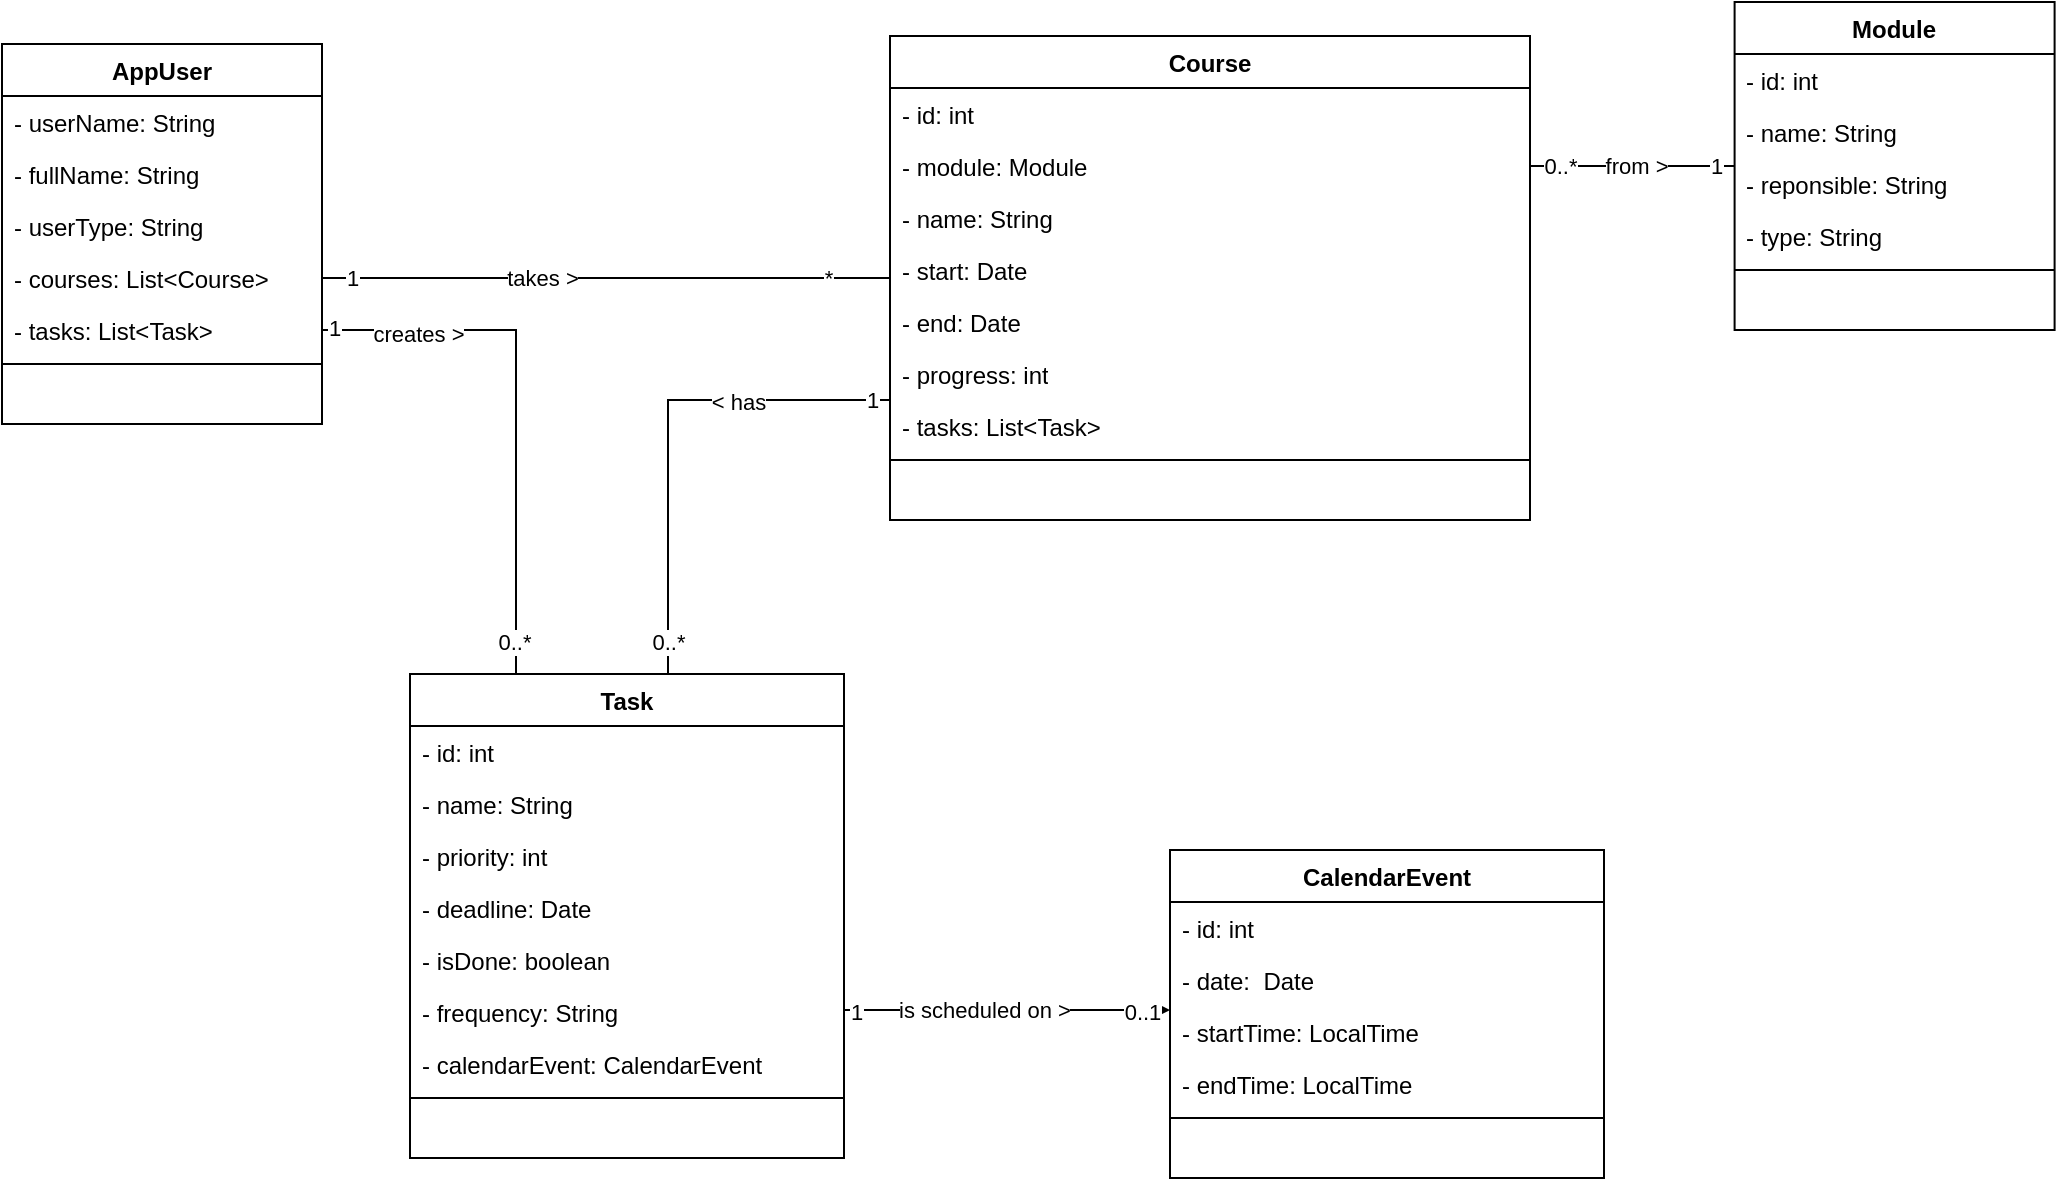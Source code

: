 <mxfile version="22.1.16" type="device">
  <diagram name="Seite-1" id="4CR4_BlamLjtzrkXVW8l">
    <mxGraphModel dx="1302" dy="758" grid="1" gridSize="1" guides="1" tooltips="1" connect="1" arrows="1" fold="1" page="1" pageScale="1" pageWidth="1169" pageHeight="827" math="0" shadow="0">
      <root>
        <mxCell id="0" />
        <mxCell id="1" parent="0" />
        <mxCell id="HmCJ0Fh-7JSKaHsuNR9Q-17" style="edgeStyle=orthogonalEdgeStyle;rounded=0;orthogonalLoop=1;jettySize=auto;html=1;exitX=1;exitY=0.5;exitDx=0;exitDy=0;endArrow=none;endFill=0;" parent="1" source="HmCJ0Fh-7JSKaHsuNR9Q-41" target="HmCJ0Fh-7JSKaHsuNR9Q-44" edge="1">
          <mxGeometry relative="1" as="geometry">
            <mxPoint x="381" y="48" as="sourcePoint" />
            <mxPoint x="416" y="262" as="targetPoint" />
          </mxGeometry>
        </mxCell>
        <mxCell id="HmCJ0Fh-7JSKaHsuNR9Q-18" value="takes &amp;gt;" style="edgeLabel;html=1;align=center;verticalAlign=middle;resizable=0;points=[];" parent="HmCJ0Fh-7JSKaHsuNR9Q-17" vertex="1" connectable="0">
          <mxGeometry x="-0.226" y="2" relative="1" as="geometry">
            <mxPoint y="2" as="offset" />
          </mxGeometry>
        </mxCell>
        <mxCell id="HmCJ0Fh-7JSKaHsuNR9Q-22" value="*" style="edgeLabel;html=1;align=center;verticalAlign=middle;resizable=0;points=[];" parent="HmCJ0Fh-7JSKaHsuNR9Q-17" vertex="1" connectable="0">
          <mxGeometry x="0.73" relative="1" as="geometry">
            <mxPoint x="7" as="offset" />
          </mxGeometry>
        </mxCell>
        <mxCell id="HmCJ0Fh-7JSKaHsuNR9Q-71" value="1" style="edgeLabel;html=1;align=center;verticalAlign=middle;resizable=0;points=[];" parent="HmCJ0Fh-7JSKaHsuNR9Q-17" vertex="1" connectable="0">
          <mxGeometry x="-0.897" relative="1" as="geometry">
            <mxPoint as="offset" />
          </mxGeometry>
        </mxCell>
        <mxCell id="HmCJ0Fh-7JSKaHsuNR9Q-33" value="AppUser" style="swimlane;fontStyle=1;align=center;verticalAlign=top;childLayout=stackLayout;horizontal=1;startSize=26;horizontalStack=0;resizeParent=1;resizeParentMax=0;resizeLast=0;collapsible=1;marginBottom=0;whiteSpace=wrap;html=1;" parent="1" vertex="1">
          <mxGeometry x="28" y="84" width="160" height="190" as="geometry" />
        </mxCell>
        <mxCell id="HmCJ0Fh-7JSKaHsuNR9Q-34" value="- userName: String" style="text;strokeColor=none;fillColor=none;align=left;verticalAlign=top;spacingLeft=4;spacingRight=4;overflow=hidden;rotatable=0;points=[[0,0.5],[1,0.5]];portConstraint=eastwest;whiteSpace=wrap;html=1;" parent="HmCJ0Fh-7JSKaHsuNR9Q-33" vertex="1">
          <mxGeometry y="26" width="160" height="26" as="geometry" />
        </mxCell>
        <mxCell id="HmCJ0Fh-7JSKaHsuNR9Q-43" value="- fullName: String" style="text;strokeColor=none;fillColor=none;align=left;verticalAlign=top;spacingLeft=4;spacingRight=4;overflow=hidden;rotatable=0;points=[[0,0.5],[1,0.5]];portConstraint=eastwest;whiteSpace=wrap;html=1;" parent="HmCJ0Fh-7JSKaHsuNR9Q-33" vertex="1">
          <mxGeometry y="52" width="160" height="26" as="geometry" />
        </mxCell>
        <mxCell id="HmCJ0Fh-7JSKaHsuNR9Q-42" value="- userType: String" style="text;strokeColor=none;fillColor=none;align=left;verticalAlign=top;spacingLeft=4;spacingRight=4;overflow=hidden;rotatable=0;points=[[0,0.5],[1,0.5]];portConstraint=eastwest;whiteSpace=wrap;html=1;" parent="HmCJ0Fh-7JSKaHsuNR9Q-33" vertex="1">
          <mxGeometry y="78" width="160" height="26" as="geometry" />
        </mxCell>
        <mxCell id="HmCJ0Fh-7JSKaHsuNR9Q-41" value="- courses: List&amp;lt;Course&amp;gt;" style="text;strokeColor=none;fillColor=none;align=left;verticalAlign=top;spacingLeft=4;spacingRight=4;overflow=hidden;rotatable=0;points=[[0,0.5],[1,0.5]];portConstraint=eastwest;whiteSpace=wrap;html=1;" parent="HmCJ0Fh-7JSKaHsuNR9Q-33" vertex="1">
          <mxGeometry y="104" width="160" height="26" as="geometry" />
        </mxCell>
        <mxCell id="HmCJ0Fh-7JSKaHsuNR9Q-53" value="- tasks: List&amp;lt;Task&amp;gt;&amp;nbsp;" style="text;strokeColor=none;fillColor=none;align=left;verticalAlign=top;spacingLeft=4;spacingRight=4;overflow=hidden;rotatable=0;points=[[0,0.5],[1,0.5]];portConstraint=eastwest;whiteSpace=wrap;html=1;" parent="HmCJ0Fh-7JSKaHsuNR9Q-33" vertex="1">
          <mxGeometry y="130" width="160" height="26" as="geometry" />
        </mxCell>
        <mxCell id="HmCJ0Fh-7JSKaHsuNR9Q-35" value="" style="line;strokeWidth=1;fillColor=none;align=left;verticalAlign=middle;spacingTop=-1;spacingLeft=3;spacingRight=3;rotatable=0;labelPosition=right;points=[];portConstraint=eastwest;strokeColor=inherit;" parent="HmCJ0Fh-7JSKaHsuNR9Q-33" vertex="1">
          <mxGeometry y="156" width="160" height="8" as="geometry" />
        </mxCell>
        <mxCell id="HmCJ0Fh-7JSKaHsuNR9Q-36" value="&amp;nbsp;" style="text;strokeColor=none;fillColor=none;align=left;verticalAlign=top;spacingLeft=4;spacingRight=4;overflow=hidden;rotatable=0;points=[[0,0.5],[1,0.5]];portConstraint=eastwest;whiteSpace=wrap;html=1;" parent="HmCJ0Fh-7JSKaHsuNR9Q-33" vertex="1">
          <mxGeometry y="164" width="160" height="26" as="geometry" />
        </mxCell>
        <mxCell id="HmCJ0Fh-7JSKaHsuNR9Q-44" value="Course" style="swimlane;fontStyle=1;align=center;verticalAlign=top;childLayout=stackLayout;horizontal=1;startSize=26;horizontalStack=0;resizeParent=1;resizeParentMax=0;resizeLast=0;collapsible=1;marginBottom=0;whiteSpace=wrap;html=1;" parent="1" vertex="1">
          <mxGeometry x="472.0" y="80" width="320" height="242" as="geometry" />
        </mxCell>
        <mxCell id="HmCJ0Fh-7JSKaHsuNR9Q-45" value="- id: int" style="text;strokeColor=none;fillColor=none;align=left;verticalAlign=top;spacingLeft=4;spacingRight=4;overflow=hidden;rotatable=0;points=[[0,0.5],[1,0.5]];portConstraint=eastwest;whiteSpace=wrap;html=1;" parent="HmCJ0Fh-7JSKaHsuNR9Q-44" vertex="1">
          <mxGeometry y="26" width="320" height="26" as="geometry" />
        </mxCell>
        <mxCell id="HmCJ0Fh-7JSKaHsuNR9Q-54" value="- module: Module" style="text;strokeColor=none;fillColor=none;align=left;verticalAlign=top;spacingLeft=4;spacingRight=4;overflow=hidden;rotatable=0;points=[[0,0.5],[1,0.5]];portConstraint=eastwest;whiteSpace=wrap;html=1;" parent="HmCJ0Fh-7JSKaHsuNR9Q-44" vertex="1">
          <mxGeometry y="52" width="320" height="26" as="geometry" />
        </mxCell>
        <mxCell id="HmCJ0Fh-7JSKaHsuNR9Q-65" value="- name: String" style="text;strokeColor=none;fillColor=none;align=left;verticalAlign=top;spacingLeft=4;spacingRight=4;overflow=hidden;rotatable=0;points=[[0,0.5],[1,0.5]];portConstraint=eastwest;whiteSpace=wrap;html=1;" parent="HmCJ0Fh-7JSKaHsuNR9Q-44" vertex="1">
          <mxGeometry y="78" width="320" height="26" as="geometry" />
        </mxCell>
        <mxCell id="HmCJ0Fh-7JSKaHsuNR9Q-46" value="- start: Date" style="text;strokeColor=none;fillColor=none;align=left;verticalAlign=top;spacingLeft=4;spacingRight=4;overflow=hidden;rotatable=0;points=[[0,0.5],[1,0.5]];portConstraint=eastwest;whiteSpace=wrap;html=1;" parent="HmCJ0Fh-7JSKaHsuNR9Q-44" vertex="1">
          <mxGeometry y="104" width="320" height="26" as="geometry" />
        </mxCell>
        <mxCell id="HmCJ0Fh-7JSKaHsuNR9Q-47" value="- end: Date" style="text;strokeColor=none;fillColor=none;align=left;verticalAlign=top;spacingLeft=4;spacingRight=4;overflow=hidden;rotatable=0;points=[[0,0.5],[1,0.5]];portConstraint=eastwest;whiteSpace=wrap;html=1;" parent="HmCJ0Fh-7JSKaHsuNR9Q-44" vertex="1">
          <mxGeometry y="130" width="320" height="26" as="geometry" />
        </mxCell>
        <mxCell id="HmCJ0Fh-7JSKaHsuNR9Q-51" value="- progress: int" style="text;strokeColor=none;fillColor=none;align=left;verticalAlign=top;spacingLeft=4;spacingRight=4;overflow=hidden;rotatable=0;points=[[0,0.5],[1,0.5]];portConstraint=eastwest;whiteSpace=wrap;html=1;" parent="HmCJ0Fh-7JSKaHsuNR9Q-44" vertex="1">
          <mxGeometry y="156" width="320" height="26" as="geometry" />
        </mxCell>
        <mxCell id="HmCJ0Fh-7JSKaHsuNR9Q-48" value="- tasks: List&amp;lt;Task&amp;gt;&amp;nbsp;" style="text;strokeColor=none;fillColor=none;align=left;verticalAlign=top;spacingLeft=4;spacingRight=4;overflow=hidden;rotatable=0;points=[[0,0.5],[1,0.5]];portConstraint=eastwest;whiteSpace=wrap;html=1;" parent="HmCJ0Fh-7JSKaHsuNR9Q-44" vertex="1">
          <mxGeometry y="182" width="320" height="26" as="geometry" />
        </mxCell>
        <mxCell id="HmCJ0Fh-7JSKaHsuNR9Q-49" value="" style="line;strokeWidth=1;fillColor=none;align=left;verticalAlign=middle;spacingTop=-1;spacingLeft=3;spacingRight=3;rotatable=0;labelPosition=right;points=[];portConstraint=eastwest;strokeColor=inherit;" parent="HmCJ0Fh-7JSKaHsuNR9Q-44" vertex="1">
          <mxGeometry y="208" width="320" height="8" as="geometry" />
        </mxCell>
        <mxCell id="HmCJ0Fh-7JSKaHsuNR9Q-50" value="&amp;nbsp;" style="text;strokeColor=none;fillColor=none;align=left;verticalAlign=top;spacingLeft=4;spacingRight=4;overflow=hidden;rotatable=0;points=[[0,0.5],[1,0.5]];portConstraint=eastwest;whiteSpace=wrap;html=1;" parent="HmCJ0Fh-7JSKaHsuNR9Q-44" vertex="1">
          <mxGeometry y="216" width="320" height="26" as="geometry" />
        </mxCell>
        <mxCell id="HmCJ0Fh-7JSKaHsuNR9Q-55" value="Module" style="swimlane;fontStyle=1;align=center;verticalAlign=top;childLayout=stackLayout;horizontal=1;startSize=26;horizontalStack=0;resizeParent=1;resizeParentMax=0;resizeLast=0;collapsible=1;marginBottom=0;whiteSpace=wrap;html=1;" parent="1" vertex="1">
          <mxGeometry x="894.3" y="63" width="160" height="164" as="geometry" />
        </mxCell>
        <mxCell id="HmCJ0Fh-7JSKaHsuNR9Q-56" value="- id: int" style="text;strokeColor=none;fillColor=none;align=left;verticalAlign=top;spacingLeft=4;spacingRight=4;overflow=hidden;rotatable=0;points=[[0,0.5],[1,0.5]];portConstraint=eastwest;whiteSpace=wrap;html=1;" parent="HmCJ0Fh-7JSKaHsuNR9Q-55" vertex="1">
          <mxGeometry y="26" width="160" height="26" as="geometry" />
        </mxCell>
        <mxCell id="HmCJ0Fh-7JSKaHsuNR9Q-57" value="- name: String" style="text;strokeColor=none;fillColor=none;align=left;verticalAlign=top;spacingLeft=4;spacingRight=4;overflow=hidden;rotatable=0;points=[[0,0.5],[1,0.5]];portConstraint=eastwest;whiteSpace=wrap;html=1;" parent="HmCJ0Fh-7JSKaHsuNR9Q-55" vertex="1">
          <mxGeometry y="52" width="160" height="26" as="geometry" />
        </mxCell>
        <mxCell id="HmCJ0Fh-7JSKaHsuNR9Q-58" value="- reponsible: String" style="text;strokeColor=none;fillColor=none;align=left;verticalAlign=top;spacingLeft=4;spacingRight=4;overflow=hidden;rotatable=0;points=[[0,0.5],[1,0.5]];portConstraint=eastwest;whiteSpace=wrap;html=1;" parent="HmCJ0Fh-7JSKaHsuNR9Q-55" vertex="1">
          <mxGeometry y="78" width="160" height="26" as="geometry" />
        </mxCell>
        <mxCell id="HmCJ0Fh-7JSKaHsuNR9Q-59" value="- type: String" style="text;strokeColor=none;fillColor=none;align=left;verticalAlign=top;spacingLeft=4;spacingRight=4;overflow=hidden;rotatable=0;points=[[0,0.5],[1,0.5]];portConstraint=eastwest;whiteSpace=wrap;html=1;" parent="HmCJ0Fh-7JSKaHsuNR9Q-55" vertex="1">
          <mxGeometry y="104" width="160" height="26" as="geometry" />
        </mxCell>
        <mxCell id="HmCJ0Fh-7JSKaHsuNR9Q-63" value="" style="line;strokeWidth=1;fillColor=none;align=left;verticalAlign=middle;spacingTop=-1;spacingLeft=3;spacingRight=3;rotatable=0;labelPosition=right;points=[];portConstraint=eastwest;strokeColor=inherit;" parent="HmCJ0Fh-7JSKaHsuNR9Q-55" vertex="1">
          <mxGeometry y="130" width="160" height="8" as="geometry" />
        </mxCell>
        <mxCell id="HmCJ0Fh-7JSKaHsuNR9Q-64" value="&amp;nbsp;" style="text;strokeColor=none;fillColor=none;align=left;verticalAlign=top;spacingLeft=4;spacingRight=4;overflow=hidden;rotatable=0;points=[[0,0.5],[1,0.5]];portConstraint=eastwest;whiteSpace=wrap;html=1;" parent="HmCJ0Fh-7JSKaHsuNR9Q-55" vertex="1">
          <mxGeometry y="138" width="160" height="26" as="geometry" />
        </mxCell>
        <mxCell id="HmCJ0Fh-7JSKaHsuNR9Q-66" style="edgeStyle=orthogonalEdgeStyle;rounded=0;orthogonalLoop=1;jettySize=auto;html=1;endArrow=none;endFill=0;" parent="1" source="HmCJ0Fh-7JSKaHsuNR9Q-54" target="HmCJ0Fh-7JSKaHsuNR9Q-55" edge="1">
          <mxGeometry relative="1" as="geometry" />
        </mxCell>
        <mxCell id="HmCJ0Fh-7JSKaHsuNR9Q-67" value="0..*" style="edgeLabel;html=1;align=center;verticalAlign=middle;resizable=0;points=[];" parent="HmCJ0Fh-7JSKaHsuNR9Q-66" vertex="1" connectable="0">
          <mxGeometry x="-0.832" relative="1" as="geometry">
            <mxPoint x="6" as="offset" />
          </mxGeometry>
        </mxCell>
        <mxCell id="HmCJ0Fh-7JSKaHsuNR9Q-68" value="from &amp;gt;" style="edgeLabel;html=1;align=center;verticalAlign=middle;resizable=0;points=[];" parent="HmCJ0Fh-7JSKaHsuNR9Q-66" vertex="1" connectable="0">
          <mxGeometry x="-0.155" y="-2" relative="1" as="geometry">
            <mxPoint x="10" y="-2" as="offset" />
          </mxGeometry>
        </mxCell>
        <mxCell id="HmCJ0Fh-7JSKaHsuNR9Q-69" value="1" style="edgeLabel;html=1;align=center;verticalAlign=middle;resizable=0;points=[];" parent="HmCJ0Fh-7JSKaHsuNR9Q-66" vertex="1" connectable="0">
          <mxGeometry x="0.823" relative="1" as="geometry">
            <mxPoint as="offset" />
          </mxGeometry>
        </mxCell>
        <mxCell id="HmCJ0Fh-7JSKaHsuNR9Q-72" value="Task" style="swimlane;fontStyle=1;align=center;verticalAlign=top;childLayout=stackLayout;horizontal=1;startSize=26;horizontalStack=0;resizeParent=1;resizeParentMax=0;resizeLast=0;collapsible=1;marginBottom=0;whiteSpace=wrap;html=1;" parent="1" vertex="1">
          <mxGeometry x="232" y="399" width="217" height="242" as="geometry" />
        </mxCell>
        <mxCell id="HmCJ0Fh-7JSKaHsuNR9Q-73" value="- id: int" style="text;strokeColor=none;fillColor=none;align=left;verticalAlign=top;spacingLeft=4;spacingRight=4;overflow=hidden;rotatable=0;points=[[0,0.5],[1,0.5]];portConstraint=eastwest;whiteSpace=wrap;html=1;" parent="HmCJ0Fh-7JSKaHsuNR9Q-72" vertex="1">
          <mxGeometry y="26" width="217" height="26" as="geometry" />
        </mxCell>
        <mxCell id="HmCJ0Fh-7JSKaHsuNR9Q-74" value="- name: String" style="text;strokeColor=none;fillColor=none;align=left;verticalAlign=top;spacingLeft=4;spacingRight=4;overflow=hidden;rotatable=0;points=[[0,0.5],[1,0.5]];portConstraint=eastwest;whiteSpace=wrap;html=1;" parent="HmCJ0Fh-7JSKaHsuNR9Q-72" vertex="1">
          <mxGeometry y="52" width="217" height="26" as="geometry" />
        </mxCell>
        <mxCell id="HmCJ0Fh-7JSKaHsuNR9Q-75" value="- priority: int" style="text;strokeColor=none;fillColor=none;align=left;verticalAlign=top;spacingLeft=4;spacingRight=4;overflow=hidden;rotatable=0;points=[[0,0.5],[1,0.5]];portConstraint=eastwest;whiteSpace=wrap;html=1;" parent="HmCJ0Fh-7JSKaHsuNR9Q-72" vertex="1">
          <mxGeometry y="78" width="217" height="26" as="geometry" />
        </mxCell>
        <mxCell id="HmCJ0Fh-7JSKaHsuNR9Q-96" value="- deadline: Date" style="text;strokeColor=none;fillColor=none;align=left;verticalAlign=top;spacingLeft=4;spacingRight=4;overflow=hidden;rotatable=0;points=[[0,0.5],[1,0.5]];portConstraint=eastwest;whiteSpace=wrap;html=1;" parent="HmCJ0Fh-7JSKaHsuNR9Q-72" vertex="1">
          <mxGeometry y="104" width="217" height="26" as="geometry" />
        </mxCell>
        <mxCell id="HmCJ0Fh-7JSKaHsuNR9Q-76" value="- isDone: boolean" style="text;strokeColor=none;fillColor=none;align=left;verticalAlign=top;spacingLeft=4;spacingRight=4;overflow=hidden;rotatable=0;points=[[0,0.5],[1,0.5]];portConstraint=eastwest;whiteSpace=wrap;html=1;" parent="HmCJ0Fh-7JSKaHsuNR9Q-72" vertex="1">
          <mxGeometry y="130" width="217" height="26" as="geometry" />
        </mxCell>
        <mxCell id="YcOHv2gHSdrnQydxX_tM-1" value="- frequency: String" style="text;strokeColor=none;fillColor=none;align=left;verticalAlign=top;spacingLeft=4;spacingRight=4;overflow=hidden;rotatable=0;points=[[0,0.5],[1,0.5]];portConstraint=eastwest;whiteSpace=wrap;html=1;" parent="HmCJ0Fh-7JSKaHsuNR9Q-72" vertex="1">
          <mxGeometry y="156" width="217" height="26" as="geometry" />
        </mxCell>
        <mxCell id="HmCJ0Fh-7JSKaHsuNR9Q-97" value="- calendarEvent: CalendarEvent" style="text;strokeColor=none;fillColor=none;align=left;verticalAlign=top;spacingLeft=4;spacingRight=4;overflow=hidden;rotatable=0;points=[[0,0.5],[1,0.5]];portConstraint=eastwest;whiteSpace=wrap;html=1;" parent="HmCJ0Fh-7JSKaHsuNR9Q-72" vertex="1">
          <mxGeometry y="182" width="217" height="26" as="geometry" />
        </mxCell>
        <mxCell id="HmCJ0Fh-7JSKaHsuNR9Q-77" value="" style="line;strokeWidth=1;fillColor=none;align=left;verticalAlign=middle;spacingTop=-1;spacingLeft=3;spacingRight=3;rotatable=0;labelPosition=right;points=[];portConstraint=eastwest;strokeColor=inherit;" parent="HmCJ0Fh-7JSKaHsuNR9Q-72" vertex="1">
          <mxGeometry y="208" width="217" height="8" as="geometry" />
        </mxCell>
        <mxCell id="HmCJ0Fh-7JSKaHsuNR9Q-78" value="&amp;nbsp;" style="text;strokeColor=none;fillColor=none;align=left;verticalAlign=top;spacingLeft=4;spacingRight=4;overflow=hidden;rotatable=0;points=[[0,0.5],[1,0.5]];portConstraint=eastwest;whiteSpace=wrap;html=1;" parent="HmCJ0Fh-7JSKaHsuNR9Q-72" vertex="1">
          <mxGeometry y="216" width="217" height="26" as="geometry" />
        </mxCell>
        <mxCell id="HmCJ0Fh-7JSKaHsuNR9Q-79" style="edgeStyle=orthogonalEdgeStyle;rounded=0;orthogonalLoop=1;jettySize=auto;html=1;exitX=1;exitY=0.5;exitDx=0;exitDy=0;endArrow=none;endFill=0;" parent="1" source="HmCJ0Fh-7JSKaHsuNR9Q-53" target="HmCJ0Fh-7JSKaHsuNR9Q-72" edge="1">
          <mxGeometry relative="1" as="geometry">
            <Array as="points">
              <mxPoint x="285" y="227" />
            </Array>
          </mxGeometry>
        </mxCell>
        <mxCell id="HmCJ0Fh-7JSKaHsuNR9Q-89" value="1" style="edgeLabel;html=1;align=center;verticalAlign=middle;resizable=0;points=[];" parent="HmCJ0Fh-7JSKaHsuNR9Q-79" vertex="1" connectable="0">
          <mxGeometry x="-0.957" y="1" relative="1" as="geometry">
            <mxPoint as="offset" />
          </mxGeometry>
        </mxCell>
        <mxCell id="HmCJ0Fh-7JSKaHsuNR9Q-90" value="creates &amp;gt;" style="edgeLabel;html=1;align=center;verticalAlign=middle;resizable=0;points=[];" parent="HmCJ0Fh-7JSKaHsuNR9Q-79" vertex="1" connectable="0">
          <mxGeometry x="0.162" y="2" relative="1" as="geometry">
            <mxPoint x="-51" y="-58" as="offset" />
          </mxGeometry>
        </mxCell>
        <mxCell id="HmCJ0Fh-7JSKaHsuNR9Q-91" value="0..*" style="edgeLabel;html=1;align=center;verticalAlign=middle;resizable=0;points=[];" parent="HmCJ0Fh-7JSKaHsuNR9Q-79" vertex="1" connectable="0">
          <mxGeometry x="0.88" y="-1" relative="1" as="geometry">
            <mxPoint as="offset" />
          </mxGeometry>
        </mxCell>
        <mxCell id="HmCJ0Fh-7JSKaHsuNR9Q-92" style="edgeStyle=orthogonalEdgeStyle;rounded=0;orthogonalLoop=1;jettySize=auto;html=1;exitX=0;exitY=0.5;exitDx=0;exitDy=0;endArrow=none;endFill=0;" parent="1" source="HmCJ0Fh-7JSKaHsuNR9Q-48" target="HmCJ0Fh-7JSKaHsuNR9Q-72" edge="1">
          <mxGeometry relative="1" as="geometry">
            <Array as="points">
              <mxPoint x="361" y="262" />
            </Array>
          </mxGeometry>
        </mxCell>
        <mxCell id="HmCJ0Fh-7JSKaHsuNR9Q-93" value="1" style="edgeLabel;html=1;align=center;verticalAlign=middle;resizable=0;points=[];" parent="HmCJ0Fh-7JSKaHsuNR9Q-92" vertex="1" connectable="0">
          <mxGeometry x="-0.947" y="-1" relative="1" as="geometry">
            <mxPoint x="-10" y="-6" as="offset" />
          </mxGeometry>
        </mxCell>
        <mxCell id="HmCJ0Fh-7JSKaHsuNR9Q-94" value="0..*" style="edgeLabel;html=1;align=center;verticalAlign=middle;resizable=0;points=[];" parent="HmCJ0Fh-7JSKaHsuNR9Q-92" vertex="1" connectable="0">
          <mxGeometry x="0.877" relative="1" as="geometry">
            <mxPoint as="offset" />
          </mxGeometry>
        </mxCell>
        <mxCell id="HmCJ0Fh-7JSKaHsuNR9Q-95" value="&amp;lt; has" style="edgeLabel;html=1;align=center;verticalAlign=middle;resizable=0;points=[];" parent="HmCJ0Fh-7JSKaHsuNR9Q-92" vertex="1" connectable="0">
          <mxGeometry x="-0.318" y="1" relative="1" as="geometry">
            <mxPoint as="offset" />
          </mxGeometry>
        </mxCell>
        <mxCell id="HmCJ0Fh-7JSKaHsuNR9Q-98" value="CalendarEvent" style="swimlane;fontStyle=1;align=center;verticalAlign=top;childLayout=stackLayout;horizontal=1;startSize=26;horizontalStack=0;resizeParent=1;resizeParentMax=0;resizeLast=0;collapsible=1;marginBottom=0;whiteSpace=wrap;html=1;" parent="1" vertex="1">
          <mxGeometry x="612" y="487" width="217" height="164" as="geometry" />
        </mxCell>
        <mxCell id="HmCJ0Fh-7JSKaHsuNR9Q-99" value="- id: int" style="text;strokeColor=none;fillColor=none;align=left;verticalAlign=top;spacingLeft=4;spacingRight=4;overflow=hidden;rotatable=0;points=[[0,0.5],[1,0.5]];portConstraint=eastwest;whiteSpace=wrap;html=1;" parent="HmCJ0Fh-7JSKaHsuNR9Q-98" vertex="1">
          <mxGeometry y="26" width="217" height="26" as="geometry" />
        </mxCell>
        <mxCell id="HmCJ0Fh-7JSKaHsuNR9Q-100" value="- date:&amp;nbsp; Date" style="text;strokeColor=none;fillColor=none;align=left;verticalAlign=top;spacingLeft=4;spacingRight=4;overflow=hidden;rotatable=0;points=[[0,0.5],[1,0.5]];portConstraint=eastwest;whiteSpace=wrap;html=1;" parent="HmCJ0Fh-7JSKaHsuNR9Q-98" vertex="1">
          <mxGeometry y="52" width="217" height="26" as="geometry" />
        </mxCell>
        <mxCell id="HmCJ0Fh-7JSKaHsuNR9Q-101" value="- startTime: LocalTime" style="text;strokeColor=none;fillColor=none;align=left;verticalAlign=top;spacingLeft=4;spacingRight=4;overflow=hidden;rotatable=0;points=[[0,0.5],[1,0.5]];portConstraint=eastwest;whiteSpace=wrap;html=1;" parent="HmCJ0Fh-7JSKaHsuNR9Q-98" vertex="1">
          <mxGeometry y="78" width="217" height="26" as="geometry" />
        </mxCell>
        <mxCell id="HmCJ0Fh-7JSKaHsuNR9Q-102" value="- endTime: LocalTime" style="text;strokeColor=none;fillColor=none;align=left;verticalAlign=top;spacingLeft=4;spacingRight=4;overflow=hidden;rotatable=0;points=[[0,0.5],[1,0.5]];portConstraint=eastwest;whiteSpace=wrap;html=1;" parent="HmCJ0Fh-7JSKaHsuNR9Q-98" vertex="1">
          <mxGeometry y="104" width="217" height="26" as="geometry" />
        </mxCell>
        <mxCell id="HmCJ0Fh-7JSKaHsuNR9Q-105" value="" style="line;strokeWidth=1;fillColor=none;align=left;verticalAlign=middle;spacingTop=-1;spacingLeft=3;spacingRight=3;rotatable=0;labelPosition=right;points=[];portConstraint=eastwest;strokeColor=inherit;" parent="HmCJ0Fh-7JSKaHsuNR9Q-98" vertex="1">
          <mxGeometry y="130" width="217" height="8" as="geometry" />
        </mxCell>
        <mxCell id="HmCJ0Fh-7JSKaHsuNR9Q-106" value="&amp;nbsp;" style="text;strokeColor=none;fillColor=none;align=left;verticalAlign=top;spacingLeft=4;spacingRight=4;overflow=hidden;rotatable=0;points=[[0,0.5],[1,0.5]];portConstraint=eastwest;whiteSpace=wrap;html=1;" parent="HmCJ0Fh-7JSKaHsuNR9Q-98" vertex="1">
          <mxGeometry y="138" width="217" height="26" as="geometry" />
        </mxCell>
        <mxCell id="HmCJ0Fh-7JSKaHsuNR9Q-107" style="edgeStyle=orthogonalEdgeStyle;rounded=0;orthogonalLoop=1;jettySize=auto;html=1;exitX=1;exitY=0.5;exitDx=0;exitDy=0;" parent="1" source="HmCJ0Fh-7JSKaHsuNR9Q-97" target="HmCJ0Fh-7JSKaHsuNR9Q-98" edge="1">
          <mxGeometry relative="1" as="geometry">
            <Array as="points">
              <mxPoint x="572" y="567" />
              <mxPoint x="572" y="567" />
            </Array>
          </mxGeometry>
        </mxCell>
        <mxCell id="HmCJ0Fh-7JSKaHsuNR9Q-108" value="1" style="edgeLabel;html=1;align=center;verticalAlign=middle;resizable=0;points=[];" parent="HmCJ0Fh-7JSKaHsuNR9Q-107" vertex="1" connectable="0">
          <mxGeometry x="-0.853" y="1" relative="1" as="geometry">
            <mxPoint x="7" y="-12" as="offset" />
          </mxGeometry>
        </mxCell>
        <mxCell id="HmCJ0Fh-7JSKaHsuNR9Q-109" value="0..1" style="edgeLabel;html=1;align=center;verticalAlign=middle;resizable=0;points=[];" parent="HmCJ0Fh-7JSKaHsuNR9Q-107" vertex="1" connectable="0">
          <mxGeometry x="0.853" y="-1" relative="1" as="geometry">
            <mxPoint as="offset" />
          </mxGeometry>
        </mxCell>
        <mxCell id="HmCJ0Fh-7JSKaHsuNR9Q-110" value="is scheduled on &amp;gt;" style="edgeLabel;html=1;align=center;verticalAlign=middle;resizable=0;points=[];" parent="HmCJ0Fh-7JSKaHsuNR9Q-107" vertex="1" connectable="0">
          <mxGeometry x="-0.343" y="-1" relative="1" as="geometry">
            <mxPoint x="34" y="-1" as="offset" />
          </mxGeometry>
        </mxCell>
      </root>
    </mxGraphModel>
  </diagram>
</mxfile>
